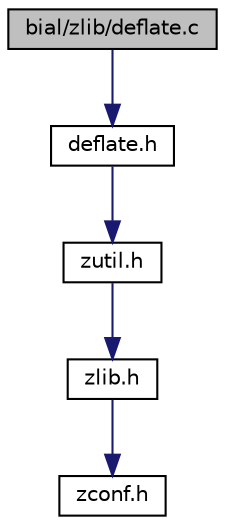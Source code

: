 digraph "bial/zlib/deflate.c"
{
  edge [fontname="Helvetica",fontsize="10",labelfontname="Helvetica",labelfontsize="10"];
  node [fontname="Helvetica",fontsize="10",shape=record];
  Node1 [label="bial/zlib/deflate.c",height=0.2,width=0.4,color="black", fillcolor="grey75", style="filled", fontcolor="black"];
  Node1 -> Node2 [color="midnightblue",fontsize="10",style="solid",fontname="Helvetica"];
  Node2 [label="deflate.h",height=0.2,width=0.4,color="black", fillcolor="white", style="filled",URL="$deflate_8h.html"];
  Node2 -> Node3 [color="midnightblue",fontsize="10",style="solid",fontname="Helvetica"];
  Node3 [label="zutil.h",height=0.2,width=0.4,color="black", fillcolor="white", style="filled",URL="$zutil_8h.html"];
  Node3 -> Node4 [color="midnightblue",fontsize="10",style="solid",fontname="Helvetica"];
  Node4 [label="zlib.h",height=0.2,width=0.4,color="black", fillcolor="white", style="filled",URL="$zlib_8h.html"];
  Node4 -> Node5 [color="midnightblue",fontsize="10",style="solid",fontname="Helvetica"];
  Node5 [label="zconf.h",height=0.2,width=0.4,color="black", fillcolor="white", style="filled",URL="$zconf_8h.html"];
}
